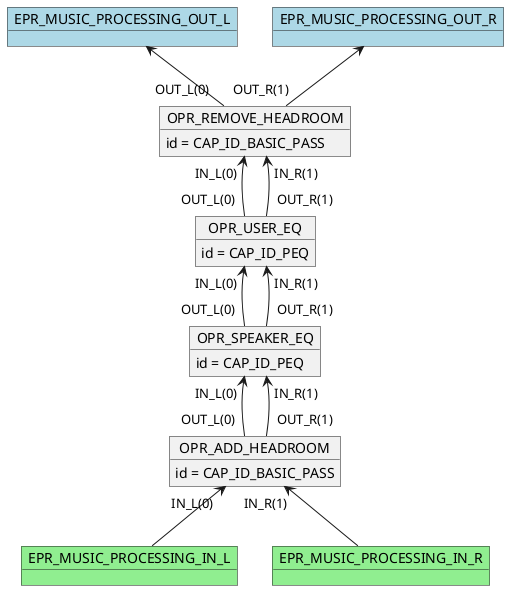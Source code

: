 @startuml

    object OPR_ADD_HEADROOM
    OPR_ADD_HEADROOM : id = CAP_ID_BASIC_PASS
    object OPR_SPEAKER_EQ
    OPR_SPEAKER_EQ : id = CAP_ID_PEQ
    object OPR_USER_EQ
    OPR_USER_EQ : id = CAP_ID_PEQ
    object OPR_REMOVE_HEADROOM
    OPR_REMOVE_HEADROOM : id = CAP_ID_BASIC_PASS
    OPR_SPEAKER_EQ "IN_L(0)"<-- "OUT_L(0)" OPR_ADD_HEADROOM
    OPR_SPEAKER_EQ "IN_R(1)"<-- "OUT_R(1)" OPR_ADD_HEADROOM
    OPR_USER_EQ "IN_L(0)"<-- "OUT_L(0)" OPR_SPEAKER_EQ
    OPR_USER_EQ "IN_R(1)"<-- "OUT_R(1)" OPR_SPEAKER_EQ
    OPR_REMOVE_HEADROOM "IN_L(0)"<-- "OUT_L(0)" OPR_USER_EQ
    OPR_REMOVE_HEADROOM "IN_R(1)"<-- "OUT_R(1)" OPR_USER_EQ
    object EPR_MUSIC_PROCESSING_IN_L #lightgreen
    OPR_ADD_HEADROOM "IN_L(0)" <-- EPR_MUSIC_PROCESSING_IN_L
    object EPR_MUSIC_PROCESSING_IN_R #lightgreen
    OPR_ADD_HEADROOM "IN_R(1)" <-- EPR_MUSIC_PROCESSING_IN_R
    object EPR_MUSIC_PROCESSING_OUT_L #lightblue
    EPR_MUSIC_PROCESSING_OUT_L <-- "OUT_L(0)" OPR_REMOVE_HEADROOM
    object EPR_MUSIC_PROCESSING_OUT_R #lightblue
    EPR_MUSIC_PROCESSING_OUT_R <-- "OUT_R(1)" OPR_REMOVE_HEADROOM
@enduml
